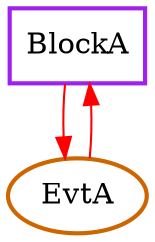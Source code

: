 digraph "remove1-1" {
  node [cpu=1 pattern=A tperiod=100000000 toffs=0 fid=1 gid=5 sid=2 bpid=8 style=filled color=black fillcolor=white penwidth=2 shape=oval]
  BlockA [patexit=1 qlo=1 shape=rectangle color=purple]
  EvtA [type=tmsg patentry=1 evtno=0 par=1 color=darkorange3]
  edge [type=defdst color=red]
  EvtA -> BlockA -> EvtA
}
